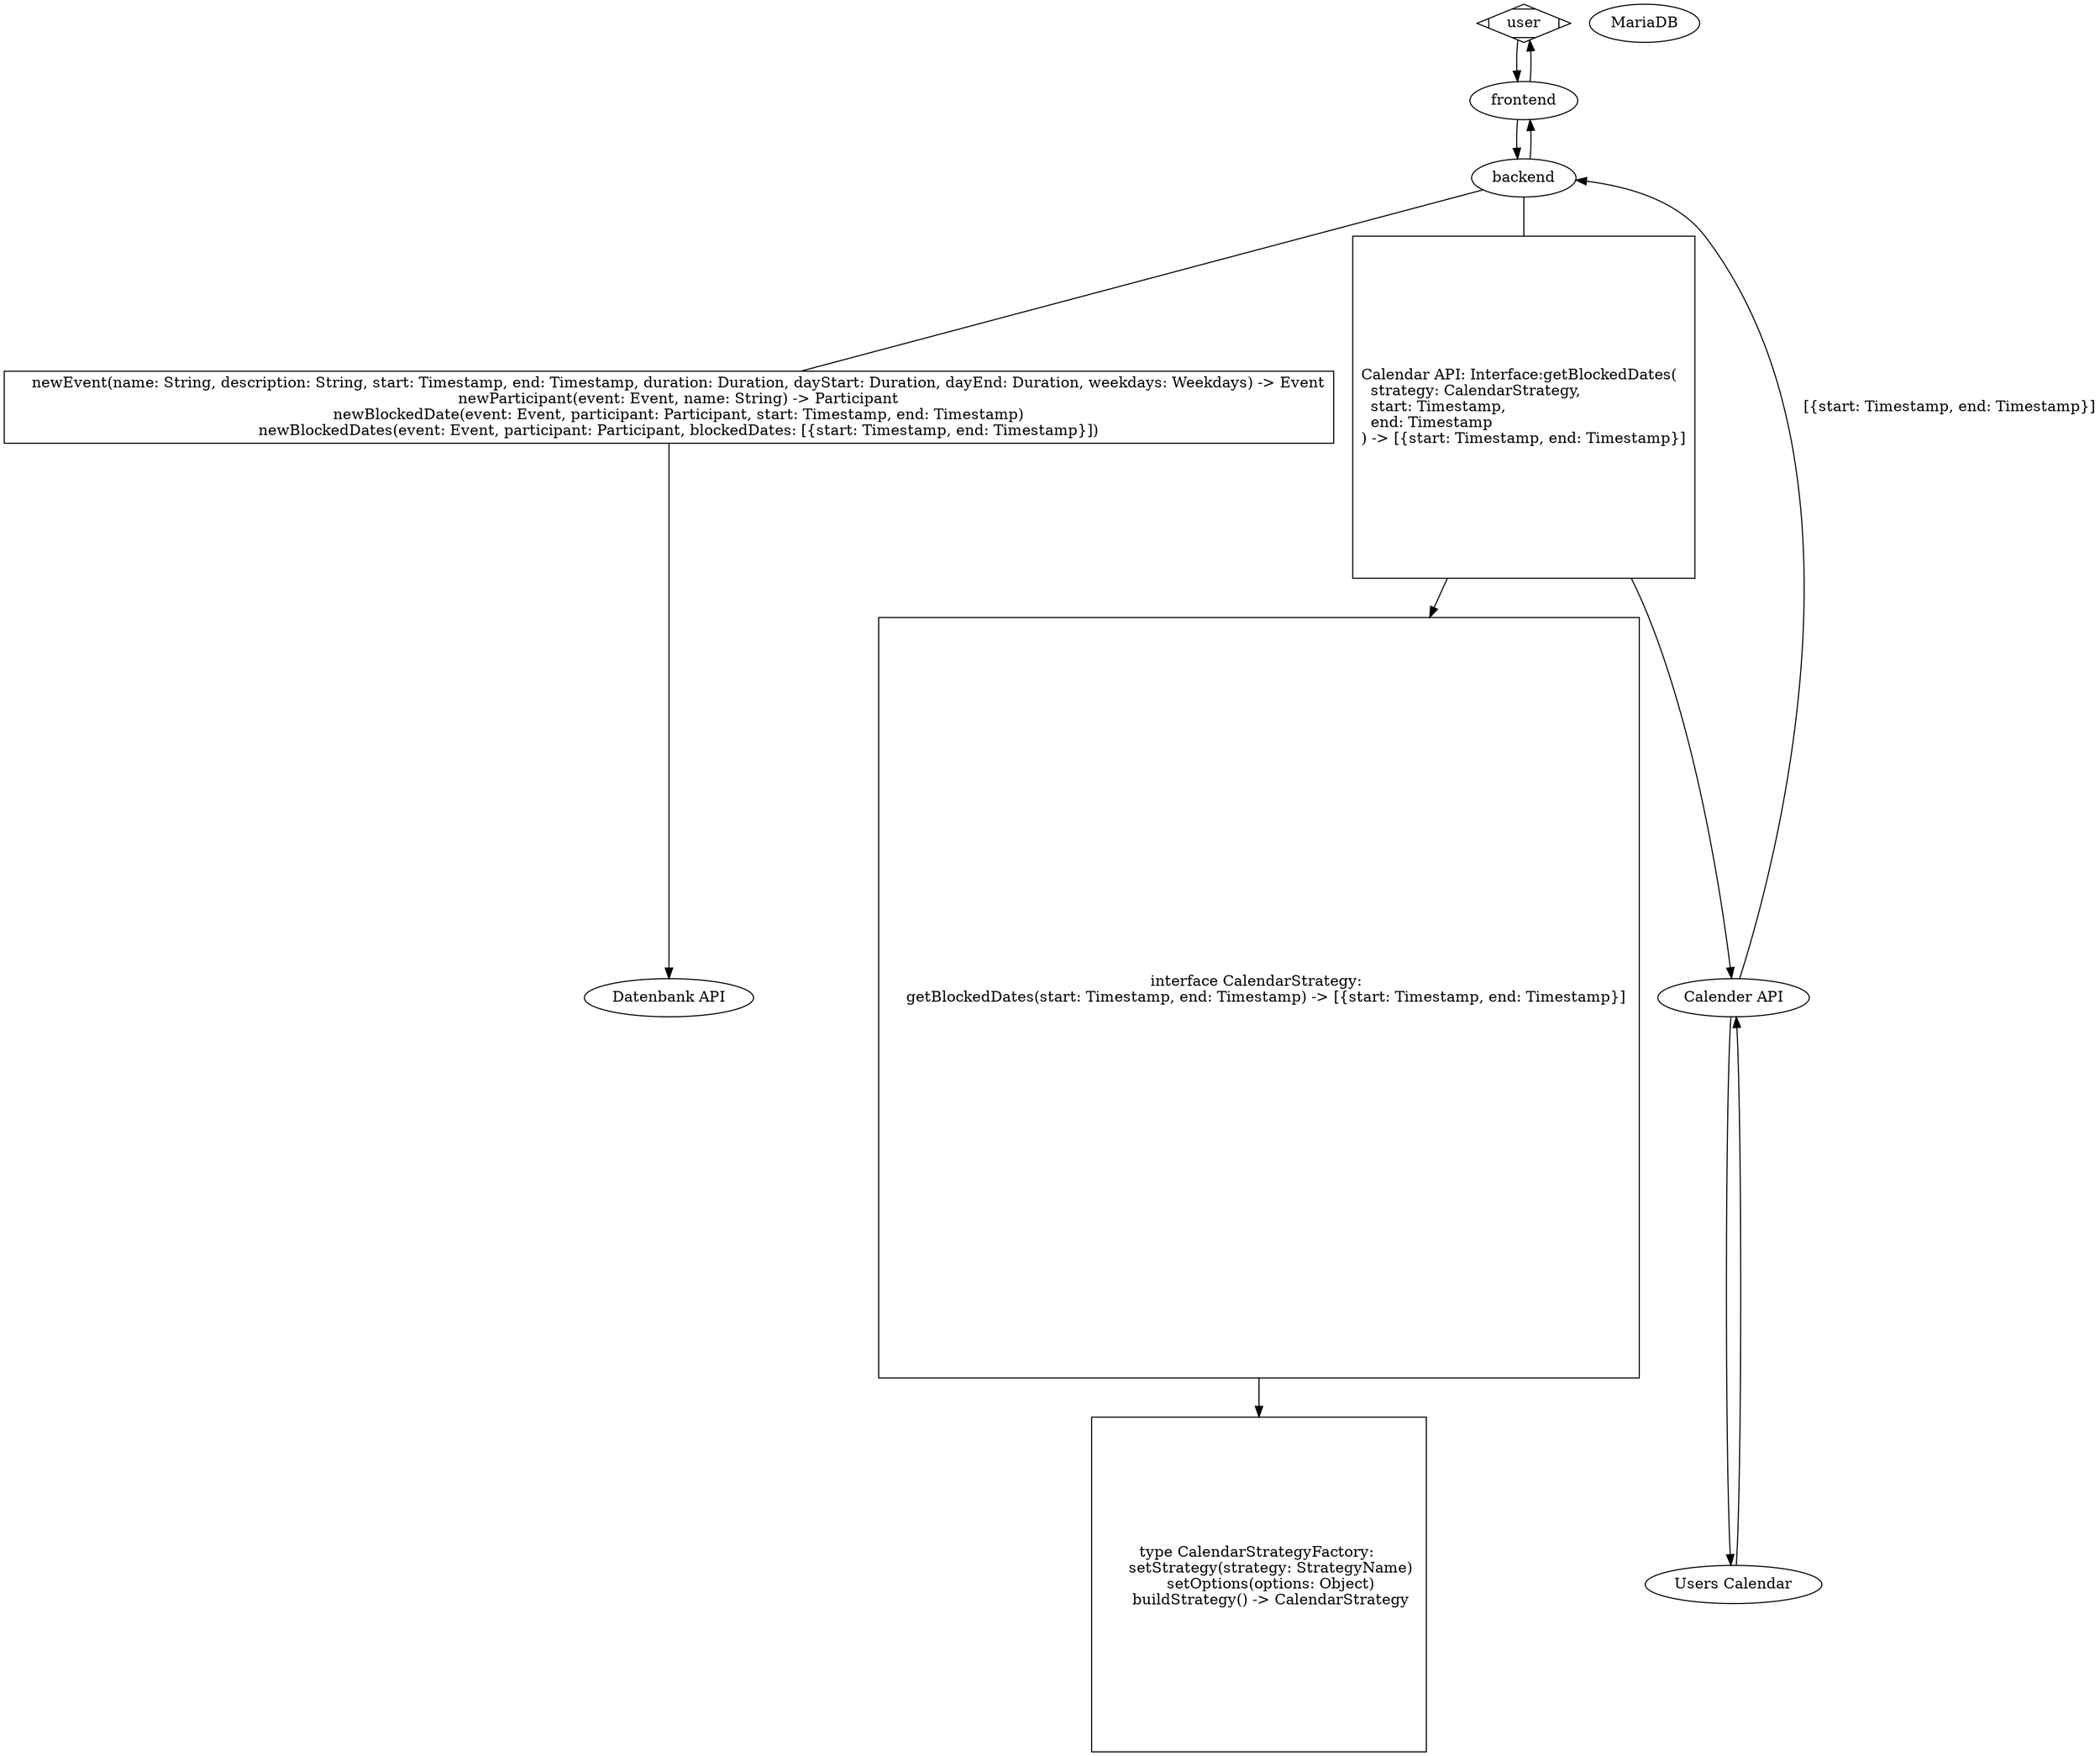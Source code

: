 digraph G {
    user -> frontend
    frontend -> user
    frontend -> backend
    backend -> frontend
 
    # cal <-> backend
    calendar_strategy [label="interface CalendarStrategy: \n\
    getBlockedDates(start: Timestamp, end: Timestamp) -> [{start: Timestamp, end: Timestamp}] \n\
    ", shape=square]
    calendar_strategy_factory [label="type CalendarStrategyFactory: \n\
      setStrategy(strategy: StrategyName) \n\
      setOptions(options: Object) \n\
      buildStrategy() -> CalendarStrategy \n\
    ", shape=square]
    
    ## cal -> backend
    calendar -> backend [label="[{start: Timestamp, end: Timestamp}]"]
    #backend -> calendar [label="getBlockedDates(strategy: CalendarStrategy, start: Timestamp, end: Timestamp) -> [{start: Timestamp, end: Timestamp}]"]
    
    ## backend -> cal
    backend_to_cal [label="Calendar API: Interface:getBlockedDates(\l  strategy: CalendarStrategy,\l  start: Timestamp,\l  end: Timestamp\l) -> [{start: Timestamp, end: Timestamp}]", 
    shape="square"];
    backend -> backend_to_cal [arrowhead="none"]
    backend_to_cal -> calendar
    
    backend_to_cal -> calendar_strategy
    calendar_strategy -> calendar_strategy_factory
    
    # backend <-> Datenbank
    dbfn [label="\
    newEvent(name: String, description: String, start: Timestamp, end: Timestamp, duration: Duration, dayStart: Duration, dayEnd: Duration, weekdays: Weekdays) -> Event\n\
    newParticipant(event: Event, name: String) -> Participant\n\
    newBlockedDate(event: Event, participant: Participant, start: Timestamp, end: Timestamp)\n\
    newBlockedDates(event: Event, participant: Participant, blockedDates: [{start: Timestamp, end: Timestamp}])",
    shape=block]
    user [shape=Mdiamond];
    backend -> dbfn [arrowhead="none"]
    dbfn -> datenbank
    
    # calendar
    calendar [label="Calender API"];
    user_calendar [label="Users Calendar"]
    
    calendar -> user_calendar
    user_calendar -> calendar
  
    db [label="MariaDB"]
    datenbank [label="Datenbank API"]
}